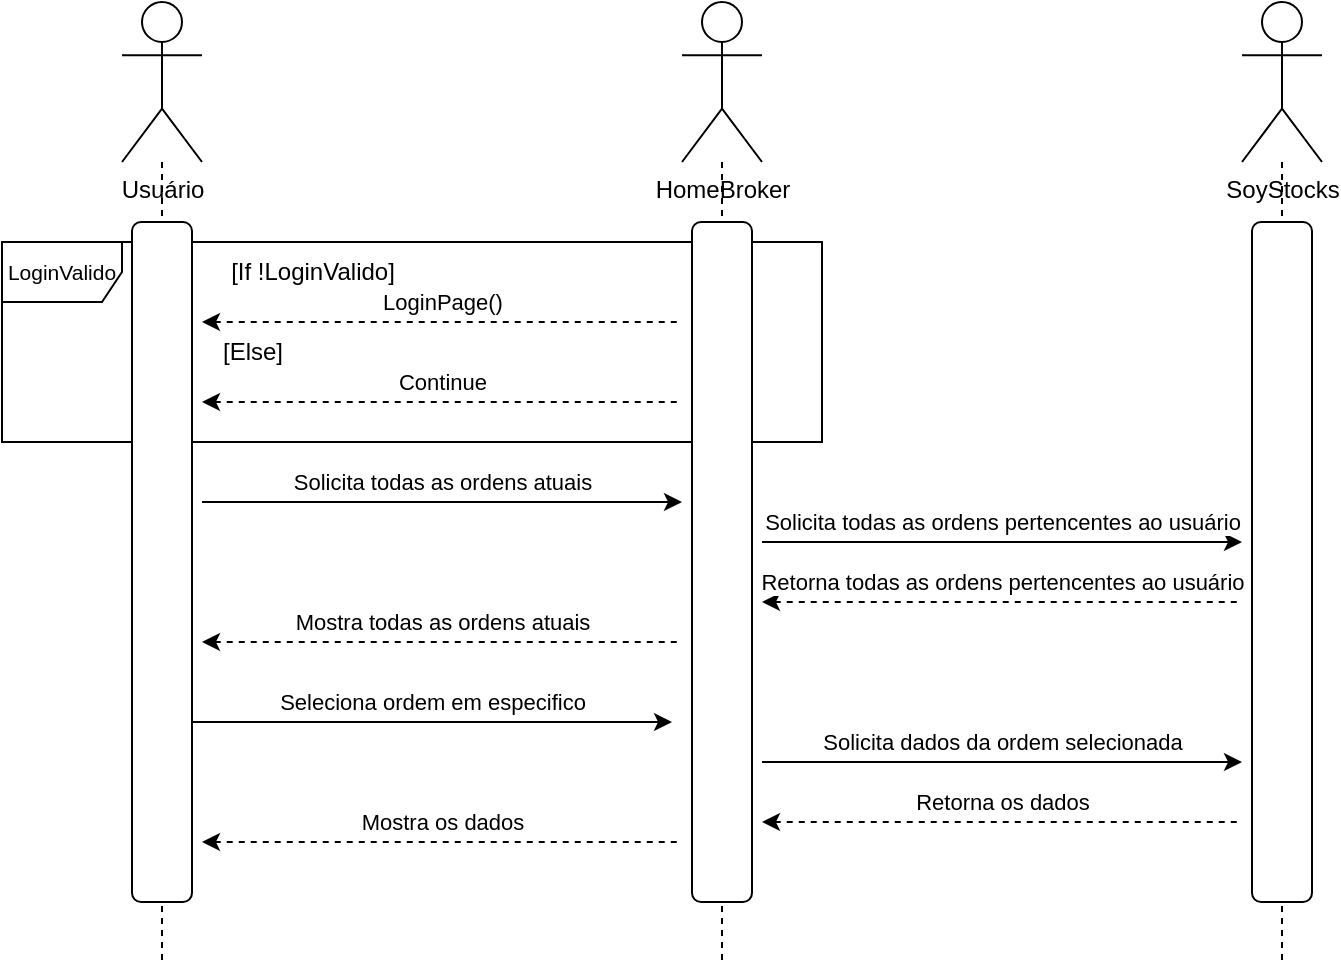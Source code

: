 <mxfile version="24.7.16">
  <diagram name="Página-1" id="dQtBXEWr6pqdDXqivISt">
    <mxGraphModel dx="989" dy="532" grid="1" gridSize="10" guides="1" tooltips="1" connect="1" arrows="1" fold="1" page="1" pageScale="1" pageWidth="827" pageHeight="1169" math="0" shadow="0">
      <root>
        <mxCell id="0" />
        <mxCell id="1" parent="0" />
        <mxCell id="Ppe6_pbEv_QDm3il8RUY-14" value="&lt;font style=&quot;font-size: 10.5px;&quot;&gt;LoginValido&lt;/font&gt;" style="shape=umlFrame;whiteSpace=wrap;html=1;pointerEvents=0;" vertex="1" parent="1">
          <mxGeometry x="60" y="240" width="410" height="100" as="geometry" />
        </mxCell>
        <mxCell id="Ppe6_pbEv_QDm3il8RUY-9" style="edgeStyle=orthogonalEdgeStyle;rounded=0;orthogonalLoop=1;jettySize=auto;html=1;endArrow=none;endFill=0;dashed=1;" edge="1" parent="1" source="Ppe6_pbEv_QDm3il8RUY-3">
          <mxGeometry relative="1" as="geometry">
            <mxPoint x="140" y="600" as="targetPoint" />
          </mxGeometry>
        </mxCell>
        <mxCell id="Ppe6_pbEv_QDm3il8RUY-3" value="Usuário" style="shape=umlActor;verticalLabelPosition=bottom;verticalAlign=top;html=1;outlineConnect=0;" vertex="1" parent="1">
          <mxGeometry x="120" y="120" width="40" height="80" as="geometry" />
        </mxCell>
        <mxCell id="Ppe6_pbEv_QDm3il8RUY-10" style="edgeStyle=orthogonalEdgeStyle;rounded=0;orthogonalLoop=1;jettySize=auto;html=1;dashed=1;endArrow=none;endFill=0;" edge="1" parent="1" source="Ppe6_pbEv_QDm3il8RUY-4">
          <mxGeometry relative="1" as="geometry">
            <mxPoint x="420" y="600" as="targetPoint" />
          </mxGeometry>
        </mxCell>
        <mxCell id="Ppe6_pbEv_QDm3il8RUY-4" value="HomeBroker" style="shape=umlActor;verticalLabelPosition=bottom;verticalAlign=top;html=1;outlineConnect=0;" vertex="1" parent="1">
          <mxGeometry x="400" y="120" width="40" height="80" as="geometry" />
        </mxCell>
        <mxCell id="Ppe6_pbEv_QDm3il8RUY-11" style="edgeStyle=orthogonalEdgeStyle;rounded=0;orthogonalLoop=1;jettySize=auto;html=1;endArrow=none;endFill=0;dashed=1;" edge="1" parent="1" source="Ppe6_pbEv_QDm3il8RUY-5">
          <mxGeometry relative="1" as="geometry">
            <mxPoint x="700" y="600" as="targetPoint" />
          </mxGeometry>
        </mxCell>
        <mxCell id="Ppe6_pbEv_QDm3il8RUY-5" value="SoyStocks" style="shape=umlActor;verticalLabelPosition=bottom;verticalAlign=top;html=1;outlineConnect=0;" vertex="1" parent="1">
          <mxGeometry x="680" y="120" width="40" height="80" as="geometry" />
        </mxCell>
        <mxCell id="Ppe6_pbEv_QDm3il8RUY-6" value="" style="rounded=1;whiteSpace=wrap;html=1;" vertex="1" parent="1">
          <mxGeometry x="125" y="230" width="30" height="340" as="geometry" />
        </mxCell>
        <mxCell id="Ppe6_pbEv_QDm3il8RUY-7" value="" style="rounded=1;whiteSpace=wrap;html=1;" vertex="1" parent="1">
          <mxGeometry x="405" y="230" width="30" height="340" as="geometry" />
        </mxCell>
        <mxCell id="Ppe6_pbEv_QDm3il8RUY-8" value="" style="rounded=1;whiteSpace=wrap;html=1;" vertex="1" parent="1">
          <mxGeometry x="685" y="230" width="30" height="340" as="geometry" />
        </mxCell>
        <mxCell id="Ppe6_pbEv_QDm3il8RUY-12" value="LoginPage()" style="endArrow=none;html=1;rounded=0;endFill=0;startArrow=classic;startFill=1;dashed=1;" edge="1" parent="1">
          <mxGeometry y="10" width="50" height="50" relative="1" as="geometry">
            <mxPoint x="160" y="280" as="sourcePoint" />
            <mxPoint x="400" y="280" as="targetPoint" />
            <mxPoint as="offset" />
          </mxGeometry>
        </mxCell>
        <mxCell id="Ppe6_pbEv_QDm3il8RUY-15" value="[If !LoginValido]" style="text;html=1;align=center;verticalAlign=middle;resizable=0;points=[];autosize=1;strokeColor=none;fillColor=none;" vertex="1" parent="1">
          <mxGeometry x="160" y="240" width="110" height="30" as="geometry" />
        </mxCell>
        <mxCell id="Ppe6_pbEv_QDm3il8RUY-16" value="[Else]" style="text;html=1;align=center;verticalAlign=middle;resizable=0;points=[];autosize=1;strokeColor=none;fillColor=none;" vertex="1" parent="1">
          <mxGeometry x="160" y="280" width="50" height="30" as="geometry" />
        </mxCell>
        <mxCell id="Ppe6_pbEv_QDm3il8RUY-17" value="Continue" style="endArrow=none;html=1;rounded=0;endFill=0;startArrow=classic;startFill=1;dashed=1;" edge="1" parent="1">
          <mxGeometry y="10" width="50" height="50" relative="1" as="geometry">
            <mxPoint x="160" y="320" as="sourcePoint" />
            <mxPoint x="400" y="320" as="targetPoint" />
            <mxPoint as="offset" />
          </mxGeometry>
        </mxCell>
        <mxCell id="Ppe6_pbEv_QDm3il8RUY-19" value="Solicita todas as ordens atuais" style="endArrow=classic;html=1;rounded=0;endFill=1;startArrow=none;startFill=0;" edge="1" parent="1">
          <mxGeometry y="10" width="50" height="50" relative="1" as="geometry">
            <mxPoint x="160" y="370" as="sourcePoint" />
            <mxPoint x="400" y="370" as="targetPoint" />
            <mxPoint as="offset" />
          </mxGeometry>
        </mxCell>
        <mxCell id="Ppe6_pbEv_QDm3il8RUY-20" value="Solicita todas as ordens pertencentes ao usuário" style="endArrow=classic;html=1;rounded=0;endFill=1;startArrow=none;startFill=0;" edge="1" parent="1">
          <mxGeometry y="10" width="50" height="50" relative="1" as="geometry">
            <mxPoint x="440" y="390" as="sourcePoint" />
            <mxPoint x="680" y="390" as="targetPoint" />
            <mxPoint as="offset" />
          </mxGeometry>
        </mxCell>
        <mxCell id="Ppe6_pbEv_QDm3il8RUY-21" value="Retorna todas as ordens pertencentes ao usuário" style="endArrow=none;html=1;rounded=0;endFill=0;startArrow=classic;startFill=1;dashed=1;" edge="1" parent="1">
          <mxGeometry y="10" width="50" height="50" relative="1" as="geometry">
            <mxPoint x="440" y="420" as="sourcePoint" />
            <mxPoint x="680" y="420" as="targetPoint" />
            <mxPoint as="offset" />
          </mxGeometry>
        </mxCell>
        <mxCell id="Ppe6_pbEv_QDm3il8RUY-22" value="Mostra todas as ordens atuais" style="endArrow=none;html=1;rounded=0;endFill=0;startArrow=classic;startFill=1;dashed=1;" edge="1" parent="1">
          <mxGeometry y="10" width="50" height="50" relative="1" as="geometry">
            <mxPoint x="160" y="440" as="sourcePoint" />
            <mxPoint x="400" y="440" as="targetPoint" />
            <mxPoint as="offset" />
          </mxGeometry>
        </mxCell>
        <mxCell id="Ppe6_pbEv_QDm3il8RUY-24" value="Seleciona ordem em especifico" style="endArrow=classic;html=1;rounded=0;endFill=1;startArrow=none;startFill=0;" edge="1" parent="1">
          <mxGeometry y="10" width="50" height="50" relative="1" as="geometry">
            <mxPoint x="155" y="480" as="sourcePoint" />
            <mxPoint x="395" y="480" as="targetPoint" />
            <mxPoint as="offset" />
          </mxGeometry>
        </mxCell>
        <mxCell id="Ppe6_pbEv_QDm3il8RUY-25" value="Solicita dados da ordem selecionada" style="endArrow=classic;html=1;rounded=0;endFill=1;startArrow=none;startFill=0;" edge="1" parent="1">
          <mxGeometry y="10" width="50" height="50" relative="1" as="geometry">
            <mxPoint x="440" y="500" as="sourcePoint" />
            <mxPoint x="680" y="500" as="targetPoint" />
            <mxPoint as="offset" />
          </mxGeometry>
        </mxCell>
        <mxCell id="Ppe6_pbEv_QDm3il8RUY-26" value="Retorna os dados" style="endArrow=none;html=1;rounded=0;endFill=0;startArrow=classic;startFill=1;dashed=1;" edge="1" parent="1">
          <mxGeometry y="10" width="50" height="50" relative="1" as="geometry">
            <mxPoint x="440" y="530" as="sourcePoint" />
            <mxPoint x="680" y="530" as="targetPoint" />
            <mxPoint as="offset" />
          </mxGeometry>
        </mxCell>
        <mxCell id="Ppe6_pbEv_QDm3il8RUY-27" value="Mostra os dados" style="endArrow=none;html=1;rounded=0;endFill=0;startArrow=classic;startFill=1;dashed=1;" edge="1" parent="1">
          <mxGeometry y="10" width="50" height="50" relative="1" as="geometry">
            <mxPoint x="160" y="540" as="sourcePoint" />
            <mxPoint x="400" y="540" as="targetPoint" />
            <mxPoint as="offset" />
          </mxGeometry>
        </mxCell>
      </root>
    </mxGraphModel>
  </diagram>
</mxfile>
